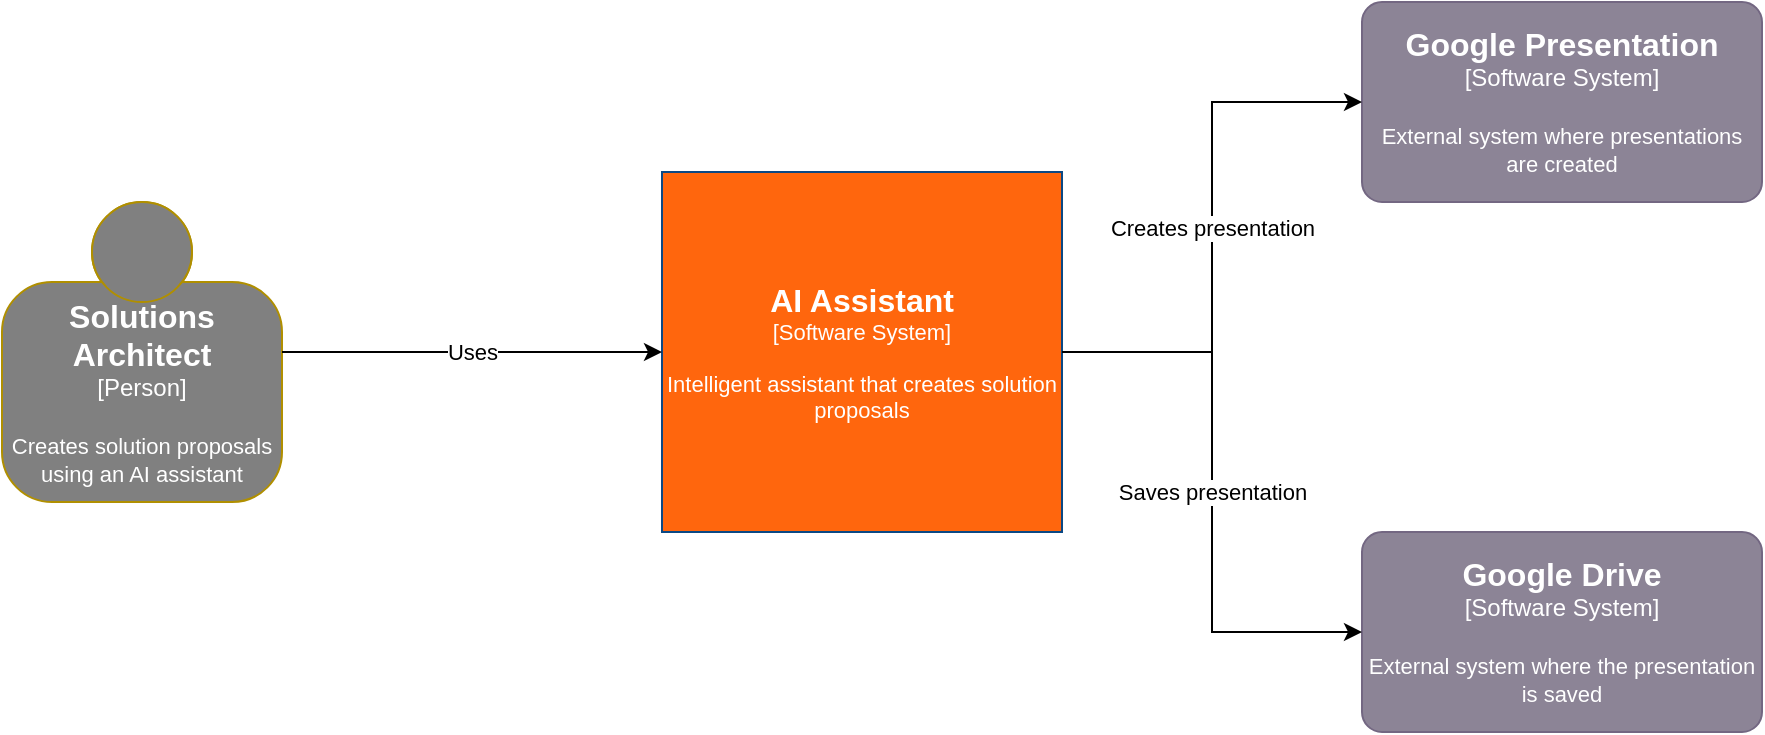 <mxfile version="24.7.5">
  <diagram name="C4 Context Diagram" id="MEMCtg0N6xryD90iMHeG">
    <mxGraphModel dx="1034" dy="511" grid="1" gridSize="10" guides="1" tooltips="1" connect="1" arrows="1" fold="1" page="1" pageScale="1" pageWidth="827" pageHeight="1169" math="0" shadow="0">
      <root>
        <mxCell id="0" />
        <mxCell id="1" parent="0" />
        <object placeholders="1" c4Name="Solutions Architect" c4Type="Person" c4Description="Creates solution proposals using an AI assistant" label="&lt;font style=&quot;font-size: 16px&quot;&gt;&lt;b&gt;Solutions Architect&lt;/b&gt;&lt;/font&gt;&lt;div&gt;[Person]&lt;/div&gt;&lt;br&gt;&lt;div&gt;&lt;font style=&quot;font-size: 11px&quot;&gt;&lt;font color=&quot;#fff&quot;&gt;Creates solution proposals using an AI assistant&lt;/font&gt;&lt;/div&gt;" id="Person1">
          <mxCell style="shape=mxgraph.c4.person;whiteSpace=wrap;html=1;fillColor=#808080;strokeColor=#b08f00;align=center;fontColor=#ffffff;" parent="1" vertex="1">
            <mxGeometry x="40" y="115" width="140" height="150" as="geometry" />
          </mxCell>
        </object>
        <object placeholders="1" c4Name="AI Assistant" c4Type="Software System" c4Description="Intelligent assistant that creates solution proposals" label="&lt;font style=&quot;font-size: 16px&quot;&gt;&lt;b&gt;AI Assistant&lt;/b&gt;&lt;/font&gt;&lt;div&gt;[Software System]&lt;/div&gt;&lt;br&gt;&lt;div&gt;&lt;font style=&quot;font-size: 11px&quot;&gt;&lt;font color=&quot;#fff&quot;&gt;Intelligent assistant that creates solution proposals&lt;/font&gt;&lt;/div&gt;" id="AIAssistant">
          <mxCell style="html=1;fontSize=11;dashed=0;whiteSpace=wrap;fillColor=#FF660D;strokeColor=#0b4884;fontColor=#ffffff;shape=mxgraph.c4.system;align=center;metaEdit=1;" parent="1" vertex="1">
            <mxGeometry x="370" y="100" width="200" height="180" as="geometry" />
          </mxCell>
        </object>
        <object placeholders="1" c4Name="Google Presentation" c4Type="Software System" c4Description="External system where presentations are created" label="&lt;font style=&quot;font-size: 16px&quot;&gt;&lt;b&gt;Google Presentation&lt;/b&gt;&lt;/font&gt;&lt;div&gt;[Software System]&lt;/div&gt;&lt;br&gt;&lt;div&gt;&lt;font style=&quot;font-size: 11px&quot;&gt;&lt;font color=&quot;#fff&quot;&gt;External system where presentations are created&lt;/font&gt;&lt;/div&gt;" id="GooglePresentation">
          <mxCell style="rounded=1;whiteSpace=wrap;html=1;labelBackgroundColor=none;fillColor=#8C8496;fontColor=#ffffff;align=center;arcSize=10;strokeColor=#736782;metaEdit=1;resizable=0;" parent="1" vertex="1">
            <mxGeometry x="720" y="15" width="200" height="100" as="geometry" />
          </mxCell>
        </object>
        <object placeholders="1" c4Name="Google Drive" c4Type="Software System" c4Description="External system where the presentation is saved" label="&lt;font style=&quot;font-size: 16px&quot;&gt;&lt;b&gt;Google Drive&lt;/b&gt;&lt;/font&gt;&lt;div&gt;[Software System]&lt;/div&gt;&lt;br&gt;&lt;div&gt;&lt;font style=&quot;font-size: 11px&quot;&gt;&lt;font color=&quot;#fff&quot;&gt;External system where the presentation is saved&lt;/font&gt;&lt;/div&gt;" id="GoogleDrive">
          <mxCell style="rounded=1;whiteSpace=wrap;html=1;labelBackgroundColor=none;fillColor=#8C8496;fontColor=#ffffff;align=center;arcSize=10;strokeColor=#736782;metaEdit=1;resizable=0;" parent="1" vertex="1">
            <mxGeometry x="720" y="280" width="200" height="100" as="geometry" />
          </mxCell>
        </object>
        <mxCell id="edge1" value="Uses" style="edgeStyle=orthogonalEdgeStyle;rounded=0;html=1;orthogonalLoop=1;jettySize=auto;" parent="1" source="Person1" target="AIAssistant" edge="1">
          <mxGeometry relative="1" as="geometry" />
        </mxCell>
        <mxCell id="edge2" value="Creates presentation" style="edgeStyle=orthogonalEdgeStyle;rounded=0;html=1;orthogonalLoop=1;jettySize=auto;" parent="1" source="AIAssistant" target="GooglePresentation" edge="1">
          <mxGeometry relative="1" as="geometry" />
        </mxCell>
        <mxCell id="edge3" value="Saves presentation" style="edgeStyle=orthogonalEdgeStyle;rounded=0;html=1;orthogonalLoop=1;jettySize=auto;" parent="1" source="AIAssistant" target="GoogleDrive" edge="1">
          <mxGeometry relative="1" as="geometry" />
        </mxCell>
      </root>
    </mxGraphModel>
  </diagram>
</mxfile>
